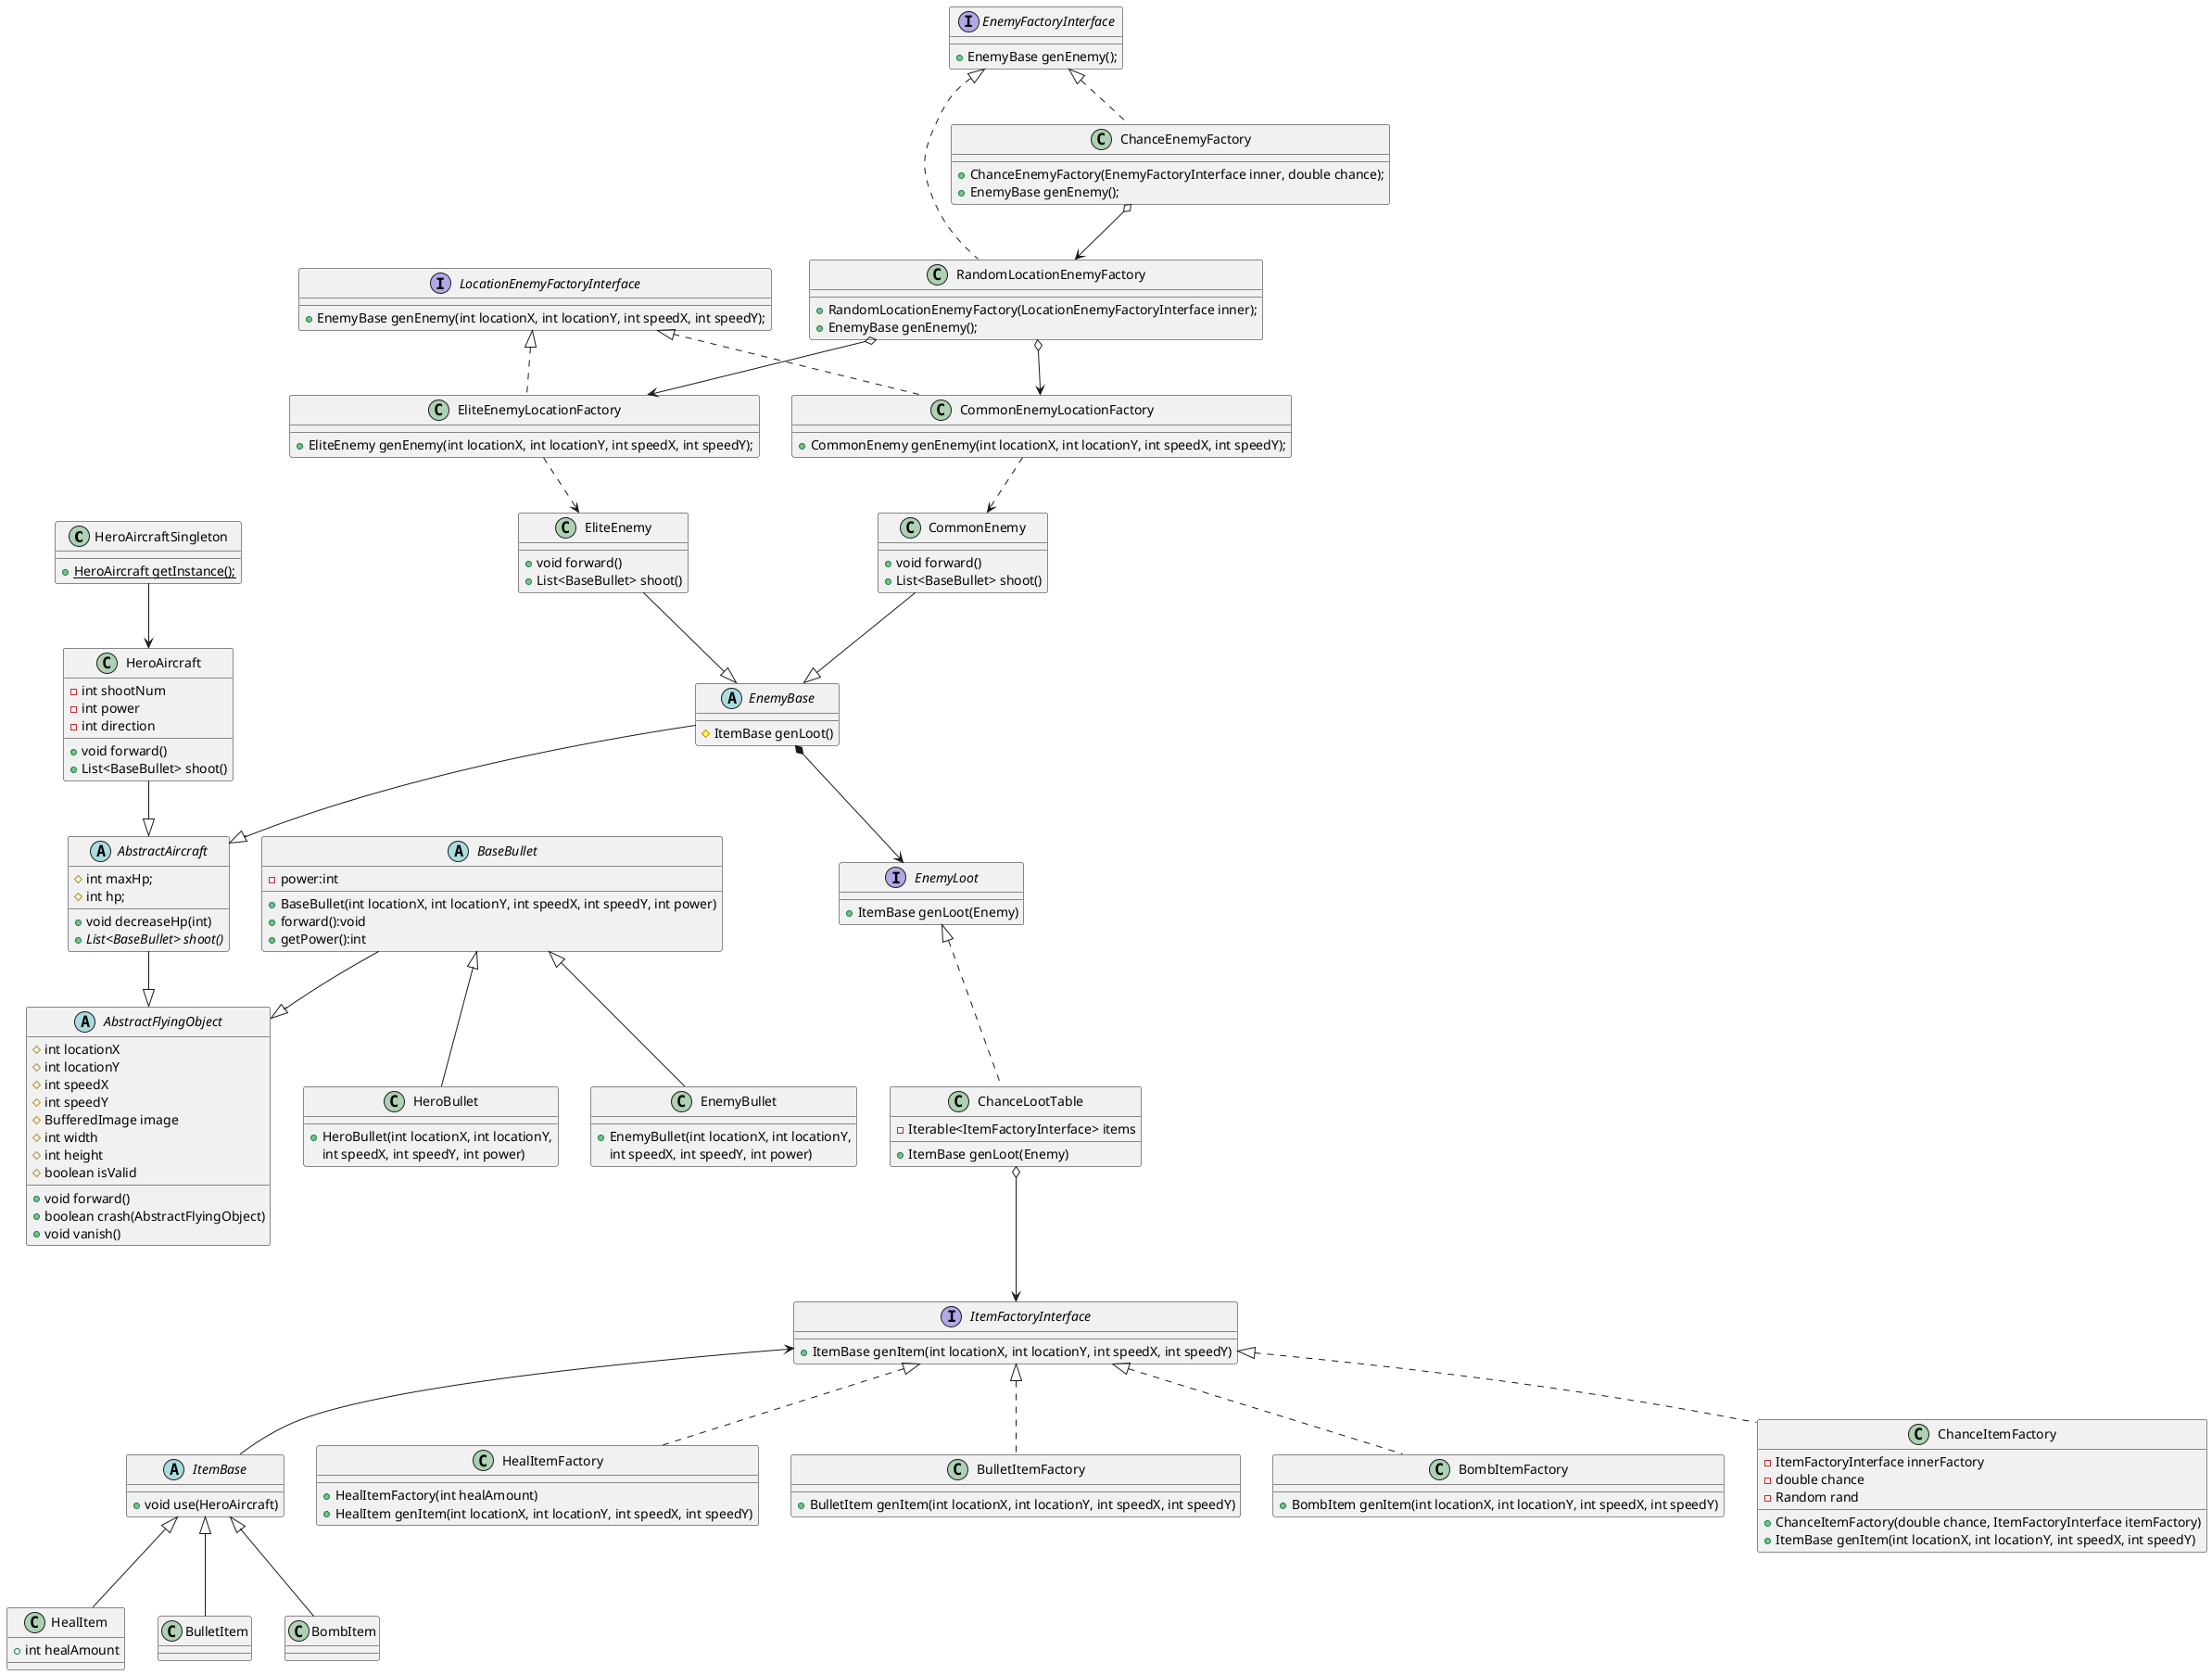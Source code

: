 @startuml
'https://plantuml.com/class-diagram

class HeroAircraftSingleton {
  + {static} HeroAircraft getInstance();
}

HeroAircraftSingleton --> HeroAircraft

abstract class AbstractFlyingObject {
  # int locationX
  # int locationY
  # int speedX
  # int speedY
  # BufferedImage image
  # int width
  # int height
  # boolean isValid
  + void forward()
  + boolean crash(AbstractFlyingObject)
  + void vanish()
}

abstract class AbstractAircraft {
  # int maxHp;
  # int hp;
  + void decreaseHp(int)
  + {abstract} List<BaseBullet> shoot()
}

abstract class EnemyBase {
  # ItemBase genLoot()
}

AbstractAircraft --|> AbstractFlyingObject

class HeroAircraft {
  - int shootNum
  - int power
  - int direction
  + void forward()
  + List<BaseBullet> shoot()
}

abstract class BaseBullet
{
    - power:int
    + BaseBullet(int locationX, int locationY, int speedX, int speedY, int power)
    + forward():void
	+ getPower():int
}

class HeroBullet {
    + HeroBullet(int locationX, int locationY,
     int speedX, int speedY, int power)
}


class EnemyBullet {
    + EnemyBullet(int locationX, int locationY,
     int speedX, int speedY, int power)
}

BaseBullet <|-- HeroBullet
BaseBullet <|-- EnemyBullet
BaseBullet --|> AbstractFlyingObject

HeroAircraft --|> AbstractAircraft

class CommonEnemy {
  + void forward()
  + List<BaseBullet> shoot()
}

class EliteEnemy {
  + void forward()
  + List<BaseBullet> shoot()
}

EnemyBase --|> AbstractAircraft

CommonEnemy --|> EnemyBase
EliteEnemy --|> EnemyBase

abstract class ItemBase {
  + void use(HeroAircraft)
}

class HealItem {
  + int healAmount
}
class HealItemFactory{
  + HealItemFactory(int healAmount)
  + HealItem genItem(int locationX, int locationY, int speedX, int speedY)
}
class BulletItem{}
class BulletItemFactory{
  + BulletItem genItem(int locationX, int locationY, int speedX, int speedY)
}
class BombItem{}
class BombItemFactory{
  + BombItem genItem(int locationX, int locationY, int speedX, int speedY)
}
interface ItemFactoryInterface{
  + ItemBase genItem(int locationX, int locationY, int speedX, int speedY)
}
class ChanceItemFactory{
  - ItemFactoryInterface innerFactory
  - double chance
  - Random rand
  + ChanceItemFactory(double chance, ItemFactoryInterface itemFactory)
  + ItemBase genItem(int locationX, int locationY, int speedX, int speedY)
}

ItemFactoryInterface <-- ItemBase

ItemBase <|-- HealItem
ItemBase <|-- BombItem
ItemBase <|-- BulletItem
ItemFactoryInterface <|.. ChanceItemFactory
ItemFactoryInterface <|.. HealItemFactory
ItemFactoryInterface <|.. BombItemFactory
ItemFactoryInterface <|.. BulletItemFactory

interface EnemyLoot {
  + ItemBase genLoot(Enemy)
}
EnemyBase *--> EnemyLoot
class ChanceLootTable {
  - Iterable<ItemFactoryInterface> items
  + ItemBase genLoot(Enemy)
}

interface LocationEnemyFactoryInterface {
  + EnemyBase genEnemy(int locationX, int locationY, int speedX, int speedY);
}

interface EnemyFactoryInterface {
  + EnemyBase genEnemy();
}

class CommonEnemyLocationFactory {
  + CommonEnemy genEnemy(int locationX, int locationY, int speedX, int speedY);
}

class EliteEnemyLocationFactory{
  + EliteEnemy genEnemy(int locationX, int locationY, int speedX, int speedY);
}

class RandomLocationEnemyFactory {
  + RandomLocationEnemyFactory(LocationEnemyFactoryInterface inner);
  + EnemyBase genEnemy();
}

class ChanceEnemyFactory {
  + ChanceEnemyFactory(EnemyFactoryInterface inner, double chance);
  + EnemyBase genEnemy();
}

EnemyFactoryInterface <|.. ChanceEnemyFactory
EnemyFactoryInterface <|.. RandomLocationEnemyFactory
LocationEnemyFactoryInterface <|.. CommonEnemyLocationFactory
LocationEnemyFactoryInterface <|.. EliteEnemyLocationFactory
RandomLocationEnemyFactory o--> CommonEnemyLocationFactory
RandomLocationEnemyFactory o--> EliteEnemyLocationFactory
ChanceEnemyFactory o--> RandomLocationEnemyFactory
CommonEnemyLocationFactory ..> CommonEnemy
EliteEnemyLocationFactory ..> EliteEnemy

EnemyLoot <|.. ChanceLootTable

ChanceLootTable o--> ItemFactoryInterface

@enduml
